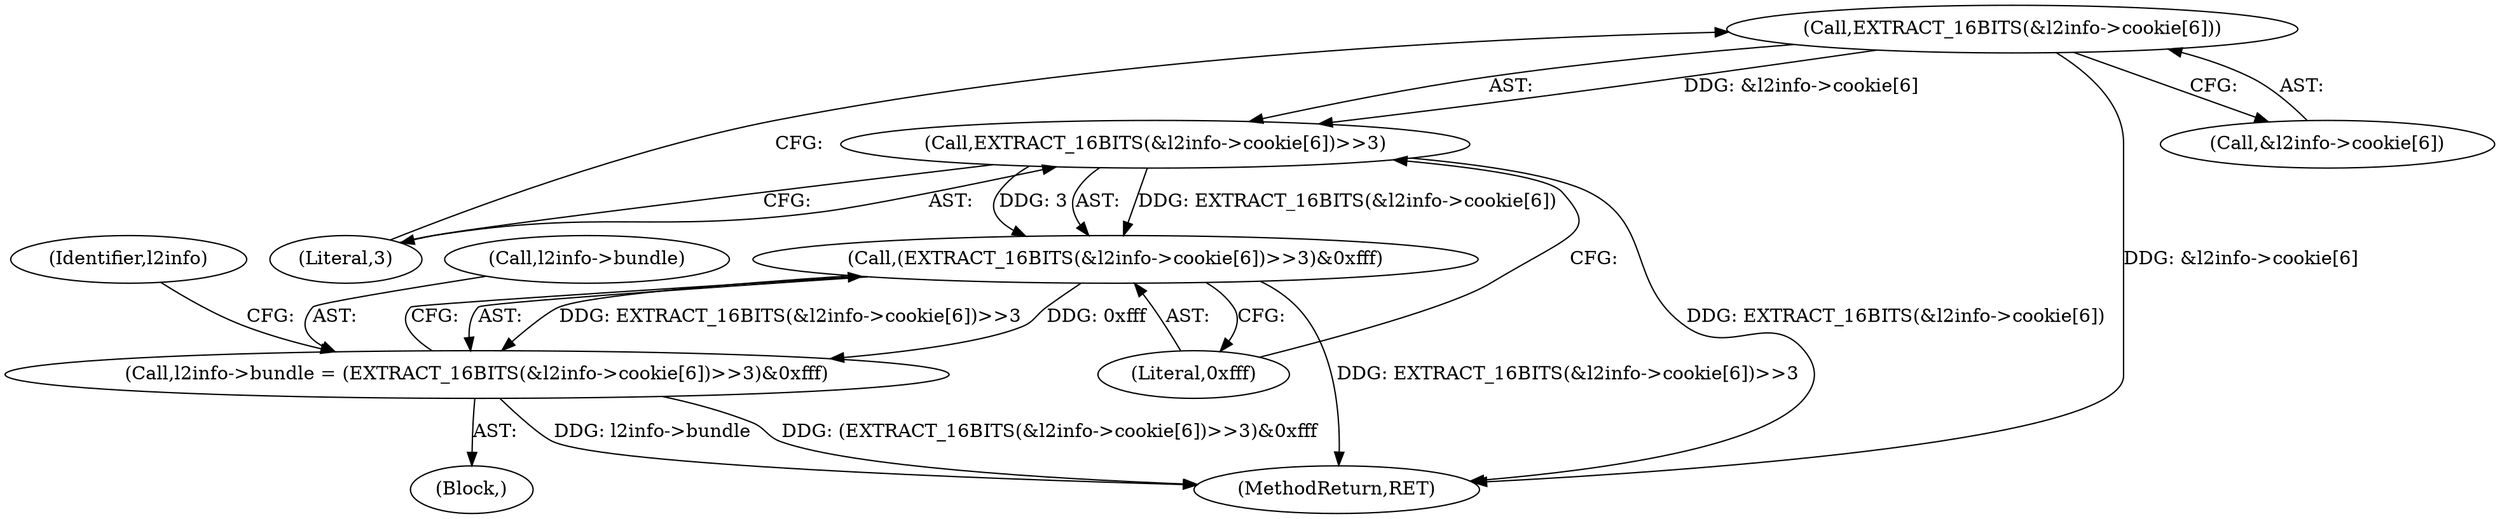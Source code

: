 digraph "0_tcpdump_42073d54c53a496be40ae84152bbfe2c923ac7bc@array" {
"1000847" [label="(Call,EXTRACT_16BITS(&l2info->cookie[6]))"];
"1000846" [label="(Call,EXTRACT_16BITS(&l2info->cookie[6])>>3)"];
"1000845" [label="(Call,(EXTRACT_16BITS(&l2info->cookie[6])>>3)&0xfff)"];
"1000841" [label="(Call,l2info->bundle = (EXTRACT_16BITS(&l2info->cookie[6])>>3)&0xfff)"];
"1000854" [label="(Literal,3)"];
"1000845" [label="(Call,(EXTRACT_16BITS(&l2info->cookie[6])>>3)&0xfff)"];
"1000846" [label="(Call,EXTRACT_16BITS(&l2info->cookie[6])>>3)"];
"1000842" [label="(Call,l2info->bundle)"];
"1000841" [label="(Call,l2info->bundle = (EXTRACT_16BITS(&l2info->cookie[6])>>3)&0xfff)"];
"1000858" [label="(Identifier,l2info)"];
"1000802" [label="(Block,)"];
"1000848" [label="(Call,&l2info->cookie[6])"];
"1001075" [label="(MethodReturn,RET)"];
"1000847" [label="(Call,EXTRACT_16BITS(&l2info->cookie[6]))"];
"1000855" [label="(Literal,0xfff)"];
"1000847" -> "1000846"  [label="AST: "];
"1000847" -> "1000848"  [label="CFG: "];
"1000848" -> "1000847"  [label="AST: "];
"1000854" -> "1000847"  [label="CFG: "];
"1000847" -> "1001075"  [label="DDG: &l2info->cookie[6]"];
"1000847" -> "1000846"  [label="DDG: &l2info->cookie[6]"];
"1000846" -> "1000845"  [label="AST: "];
"1000846" -> "1000854"  [label="CFG: "];
"1000854" -> "1000846"  [label="AST: "];
"1000855" -> "1000846"  [label="CFG: "];
"1000846" -> "1001075"  [label="DDG: EXTRACT_16BITS(&l2info->cookie[6])"];
"1000846" -> "1000845"  [label="DDG: EXTRACT_16BITS(&l2info->cookie[6])"];
"1000846" -> "1000845"  [label="DDG: 3"];
"1000845" -> "1000841"  [label="AST: "];
"1000845" -> "1000855"  [label="CFG: "];
"1000855" -> "1000845"  [label="AST: "];
"1000841" -> "1000845"  [label="CFG: "];
"1000845" -> "1001075"  [label="DDG: EXTRACT_16BITS(&l2info->cookie[6])>>3"];
"1000845" -> "1000841"  [label="DDG: EXTRACT_16BITS(&l2info->cookie[6])>>3"];
"1000845" -> "1000841"  [label="DDG: 0xfff"];
"1000841" -> "1000802"  [label="AST: "];
"1000842" -> "1000841"  [label="AST: "];
"1000858" -> "1000841"  [label="CFG: "];
"1000841" -> "1001075"  [label="DDG: l2info->bundle"];
"1000841" -> "1001075"  [label="DDG: (EXTRACT_16BITS(&l2info->cookie[6])>>3)&0xfff"];
}
